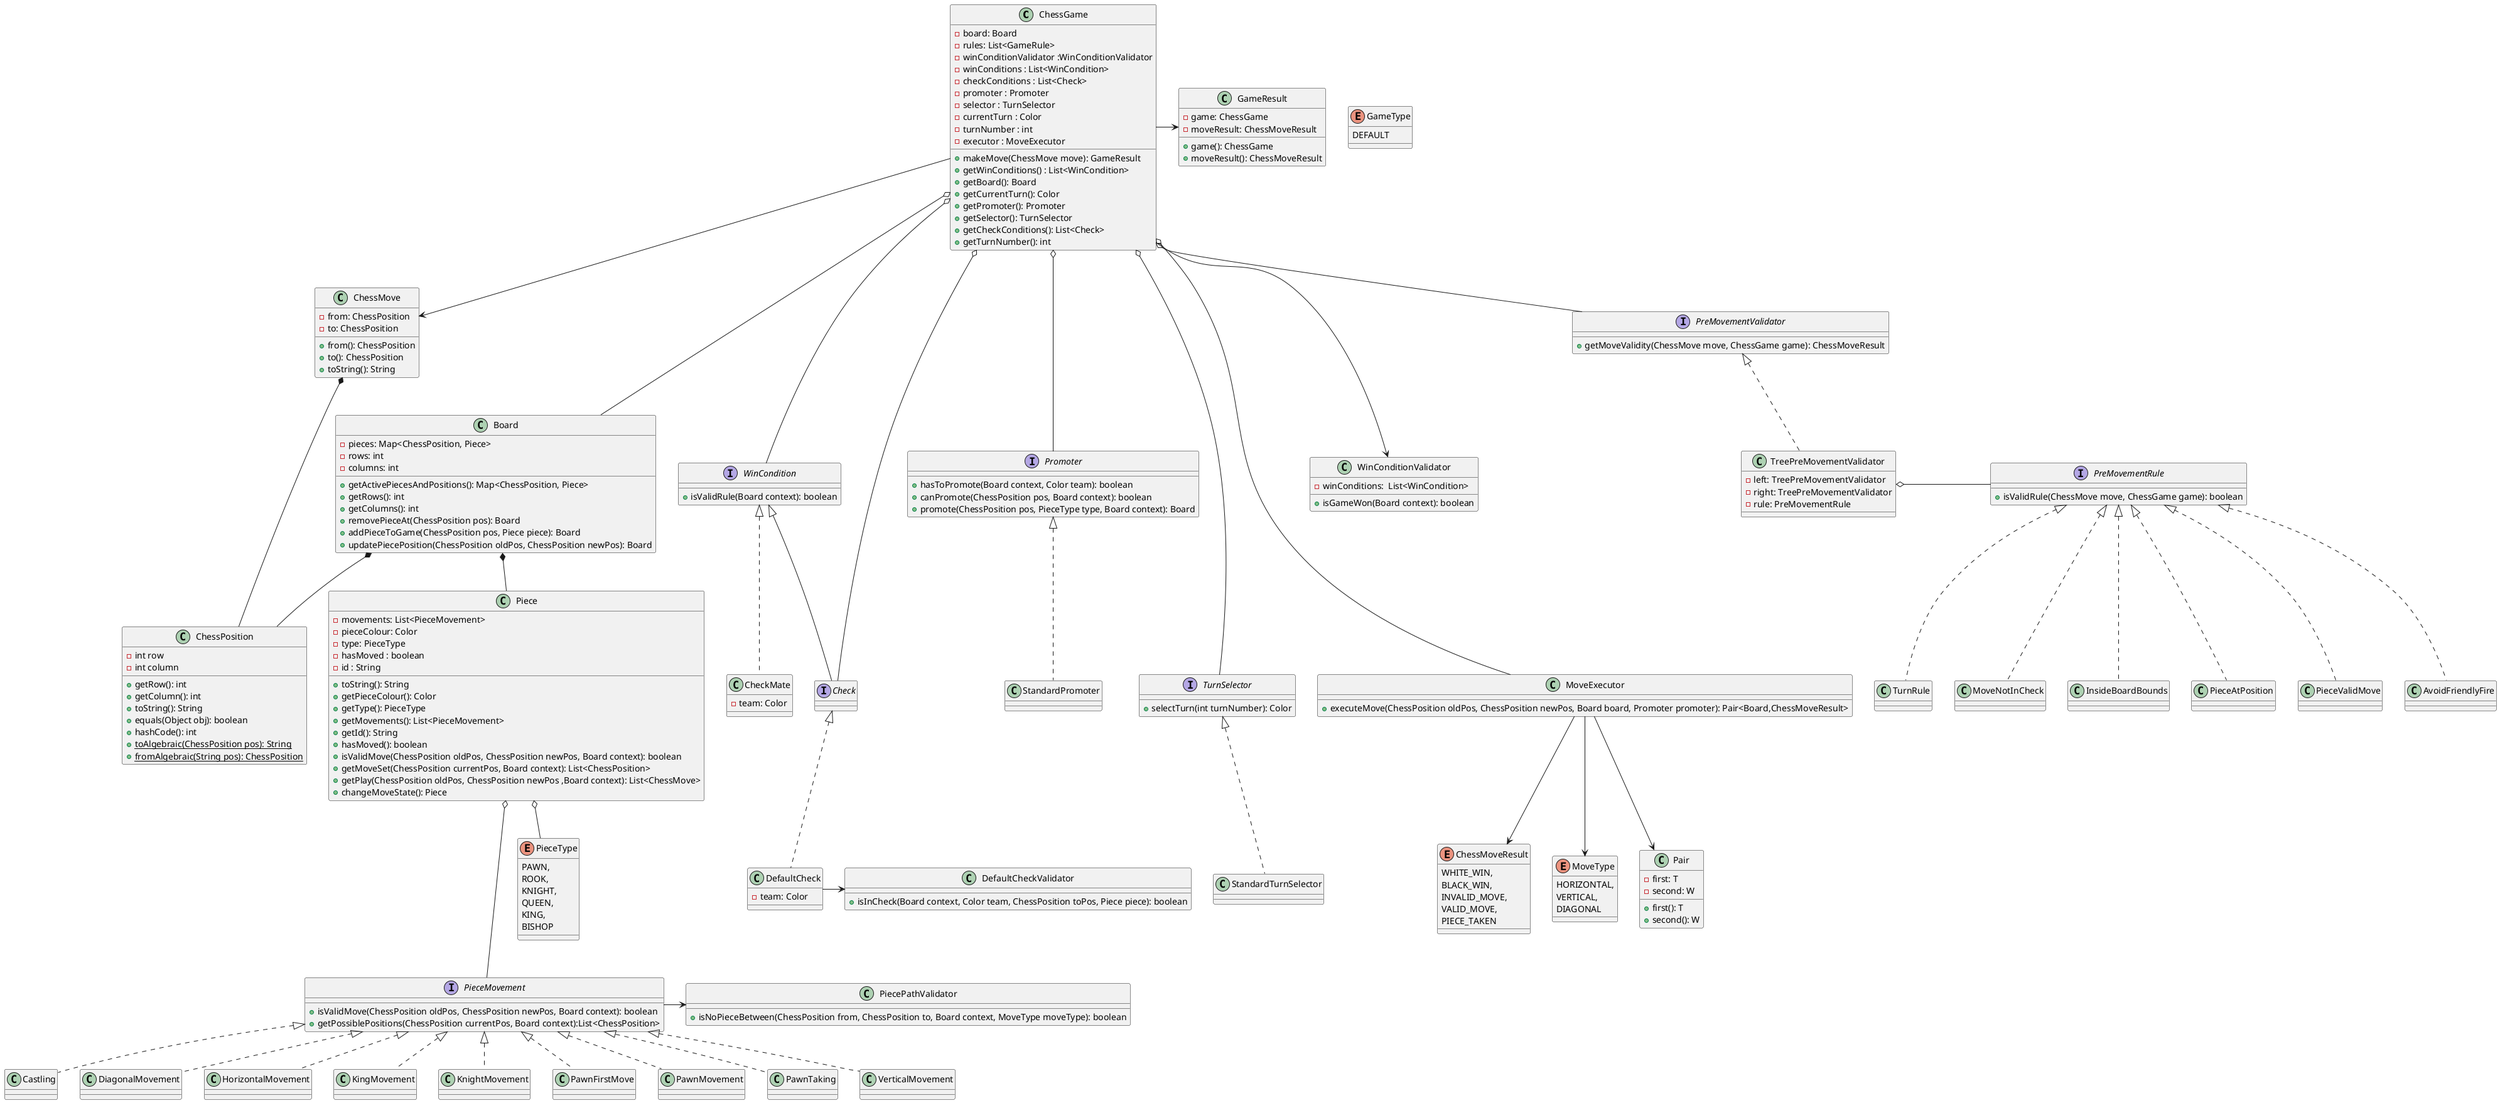 @startuml
class ChessGame{
-board: Board
-rules: List<GameRule>
-winConditionValidator :WinConditionValidator
-winConditions : List<WinCondition>
-checkConditions : List<Check>
-promoter : Promoter
-selector : TurnSelector
-currentTurn : Color
-turnNumber : int
-executor : MoveExecutor
+makeMove(ChessMove move): GameResult
+getWinConditions() : List<WinCondition>
+getBoard(): Board
+getCurrentTurn(): Color
+getPromoter(): Promoter
+getSelector(): TurnSelector
+getCheckConditions(): List<Check>
+getTurnNumber(): int
}

class Board {
-pieces: Map<ChessPosition, Piece>
-rows: int
-columns: int
+getActivePiecesAndPositions(): Map<ChessPosition, Piece>
+getRows(): int
+getColumns(): int
+removePieceAt(ChessPosition pos): Board
+addPieceToGame(ChessPosition pos, Piece piece): Board
+updatePiecePosition(ChessPosition oldPos, ChessPosition newPos): Board
}

interface WinCondition{
+isValidRule(Board context): boolean
}
class CheckMate implements WinCondition{
-team: Color
}
class DefaultCheck implements Check{
-team: Color
}

interface Check extends WinCondition{
}

class Piece{
-movements: List<PieceMovement>
-pieceColour: Color
-type: PieceType
-hasMoved : boolean
-id : String

+toString(): String
+getPieceColour(): Color
+getType(): PieceType
+getMovements(): List<PieceMovement>
+getId(): String
+hasMoved(): boolean


+isValidMove(ChessPosition oldPos, ChessPosition newPos, Board context): boolean
+getMoveSet(ChessPosition currentPos, Board context): List<ChessPosition>
+getPlay(ChessPosition oldPos, ChessPosition newPos ,Board context): List<ChessMove>
+changeMoveState(): Piece
}

enum PieceType{
PAWN,
ROOK,
KNIGHT,
QUEEN,
KING,
BISHOP
}

interface PieceMovement{
+isValidMove(ChessPosition oldPos, ChessPosition newPos, Board context): boolean
+getPossiblePositions(ChessPosition currentPos, Board context):List<ChessPosition>
}
class Castling implements PieceMovement{
}
class DiagonalMovement implements PieceMovement{
}
class HorizontalMovement implements PieceMovement{
}
class KingMovement implements PieceMovement{
}
class KnightMovement implements PieceMovement{
}
class PawnFirstMove implements PieceMovement{
}
class PawnMovement implements PieceMovement{
}
class PawnTaking implements PieceMovement{
}
class VerticalMovement implements PieceMovement{
}

interface Promoter{
+hasToPromote(Board context, Color team): boolean
+canPromote(ChessPosition pos, Board context): boolean
+promote(ChessPosition pos, PieceType type, Board context): Board
}
class StandardPromoter implements Promoter{
}

interface TurnSelector{
+selectTurn(int turnNumber): Color
}
class StandardTurnSelector implements TurnSelector{
}
class MoveExecutor{
+executeMove(ChessPosition oldPos, ChessPosition newPos, Board board, Promoter promoter): Pair<Board,ChessMoveResult>
}

interface PreMovementRule{
+isValidRule(ChessMove move, ChessGame game): boolean
}
class TurnRule implements PreMovementRule{
}
class MoveNotInCheck implements PreMovementRule{
}
class InsideBoardBounds implements PreMovementRule{
}
class PieceAtPosition implements PreMovementRule{
}
class PieceValidMove implements PreMovementRule{
}
class AvoidFriendlyFire implements PreMovementRule{
}

' Utils
class ChessPosition{
-int row
-int column
+getRow(): int
+getColumn(): int
+toString(): String
+equals(Object obj): boolean
+hashCode(): int
+<u>toAlgebraic(ChessPosition pos): String
+<u>fromAlgebraic(String pos): ChessPosition
}
class ChessMove{
'Note that it's a record
-from: ChessPosition
-to: ChessPosition
+from(): ChessPosition
+to(): ChessPosition
+toString(): String
}
enum ChessMoveResult{
WHITE_WIN,
BLACK_WIN,
INVALID_MOVE,
VALID_MOVE,
PIECE_TAKEN
}
class GameResult{
-game: ChessGame
-moveResult: ChessMoveResult
+game(): ChessGame
+moveResult(): ChessMoveResult
}
enum GameType{
DEFAULT
}
enum MoveType{
HORIZONTAL,
VERTICAL,
DIAGONAL
}
class Pair{
-first: T
-second: W
+first(): T
+second(): W
}

'Validators
class DefaultCheckValidator{
+isInCheck(Board context, Color team, ChessPosition toPos, Piece piece): boolean
}
class PiecePathValidator{
+isNoPieceBetween(ChessPosition from, ChessPosition to, Board context, MoveType moveType): boolean
}
class WinConditionValidator{
-winConditions:  List<WinCondition>
+isGameWon(Board context): boolean
}
interface PreMovementValidator{
+getMoveValidity(ChessMove move, ChessGame game): ChessMoveResult
}
class TreePreMovementValidator implements PreMovementValidator{
-left: TreePreMovementValidator
-right: TreePreMovementValidator
-rule: PreMovementRule
}


'Relations
ChessGame o--- Board
ChessGame o--- Promoter
ChessGame o---- TurnSelector
ChessGame o--- WinCondition
ChessGame o--- Check
ChessGame o---- MoveExecutor
ChessGame o-- PreMovementValidator
ChessGame ---> WinConditionValidator
ChessGame -> ChessMove
MoveExecutor --> ChessMoveResult
ChessGame -> GameResult
TreePreMovementValidator o- PreMovementRule

Board *-- Piece
Board *-- ChessPosition

ChessMove *-- ChessPosition
PieceMovement -> PiecePathValidator
DefaultCheck -> DefaultCheckValidator
MoveExecutor --> MoveType
MoveExecutor --> Pair
Piece o-- PieceType
Piece o--- PieceMovement
@enduml